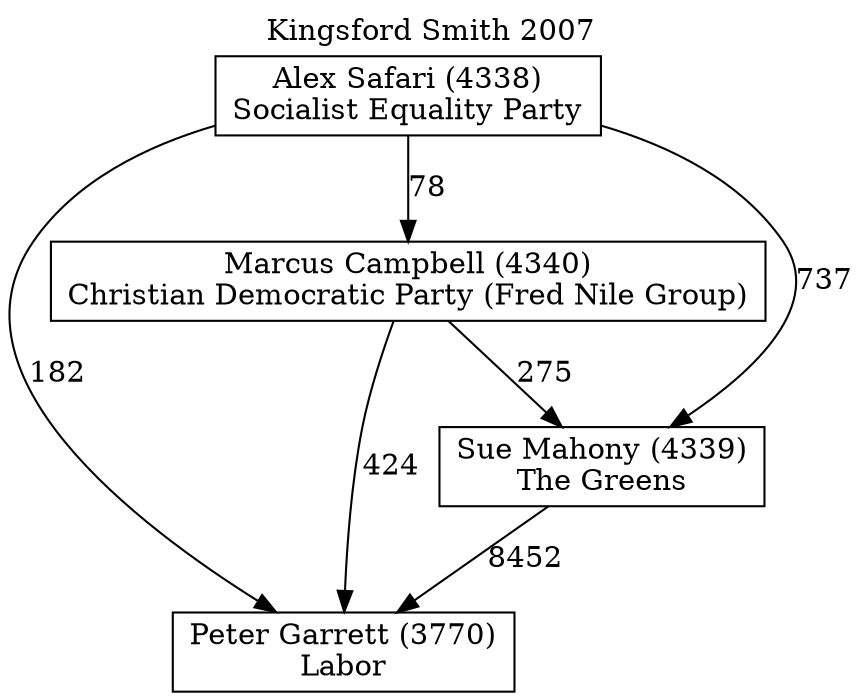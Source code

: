 // House preference flow
digraph "Peter Garrett (3770)_Kingsford Smith_2007" {
	graph [label="Kingsford Smith 2007" labelloc=t mclimit=10]
	node [shape=box]
	"Alex Safari (4338)" [label="Alex Safari (4338)
Socialist Equality Party"]
	"Marcus Campbell (4340)" [label="Marcus Campbell (4340)
Christian Democratic Party (Fred Nile Group)"]
	"Peter Garrett (3770)" [label="Peter Garrett (3770)
Labor"]
	"Sue Mahony (4339)" [label="Sue Mahony (4339)
The Greens"]
	"Alex Safari (4338)" -> "Marcus Campbell (4340)" [label=78]
	"Alex Safari (4338)" -> "Peter Garrett (3770)" [label=182]
	"Alex Safari (4338)" -> "Sue Mahony (4339)" [label=737]
	"Marcus Campbell (4340)" -> "Peter Garrett (3770)" [label=424]
	"Marcus Campbell (4340)" -> "Sue Mahony (4339)" [label=275]
	"Sue Mahony (4339)" -> "Peter Garrett (3770)" [label=8452]
}
